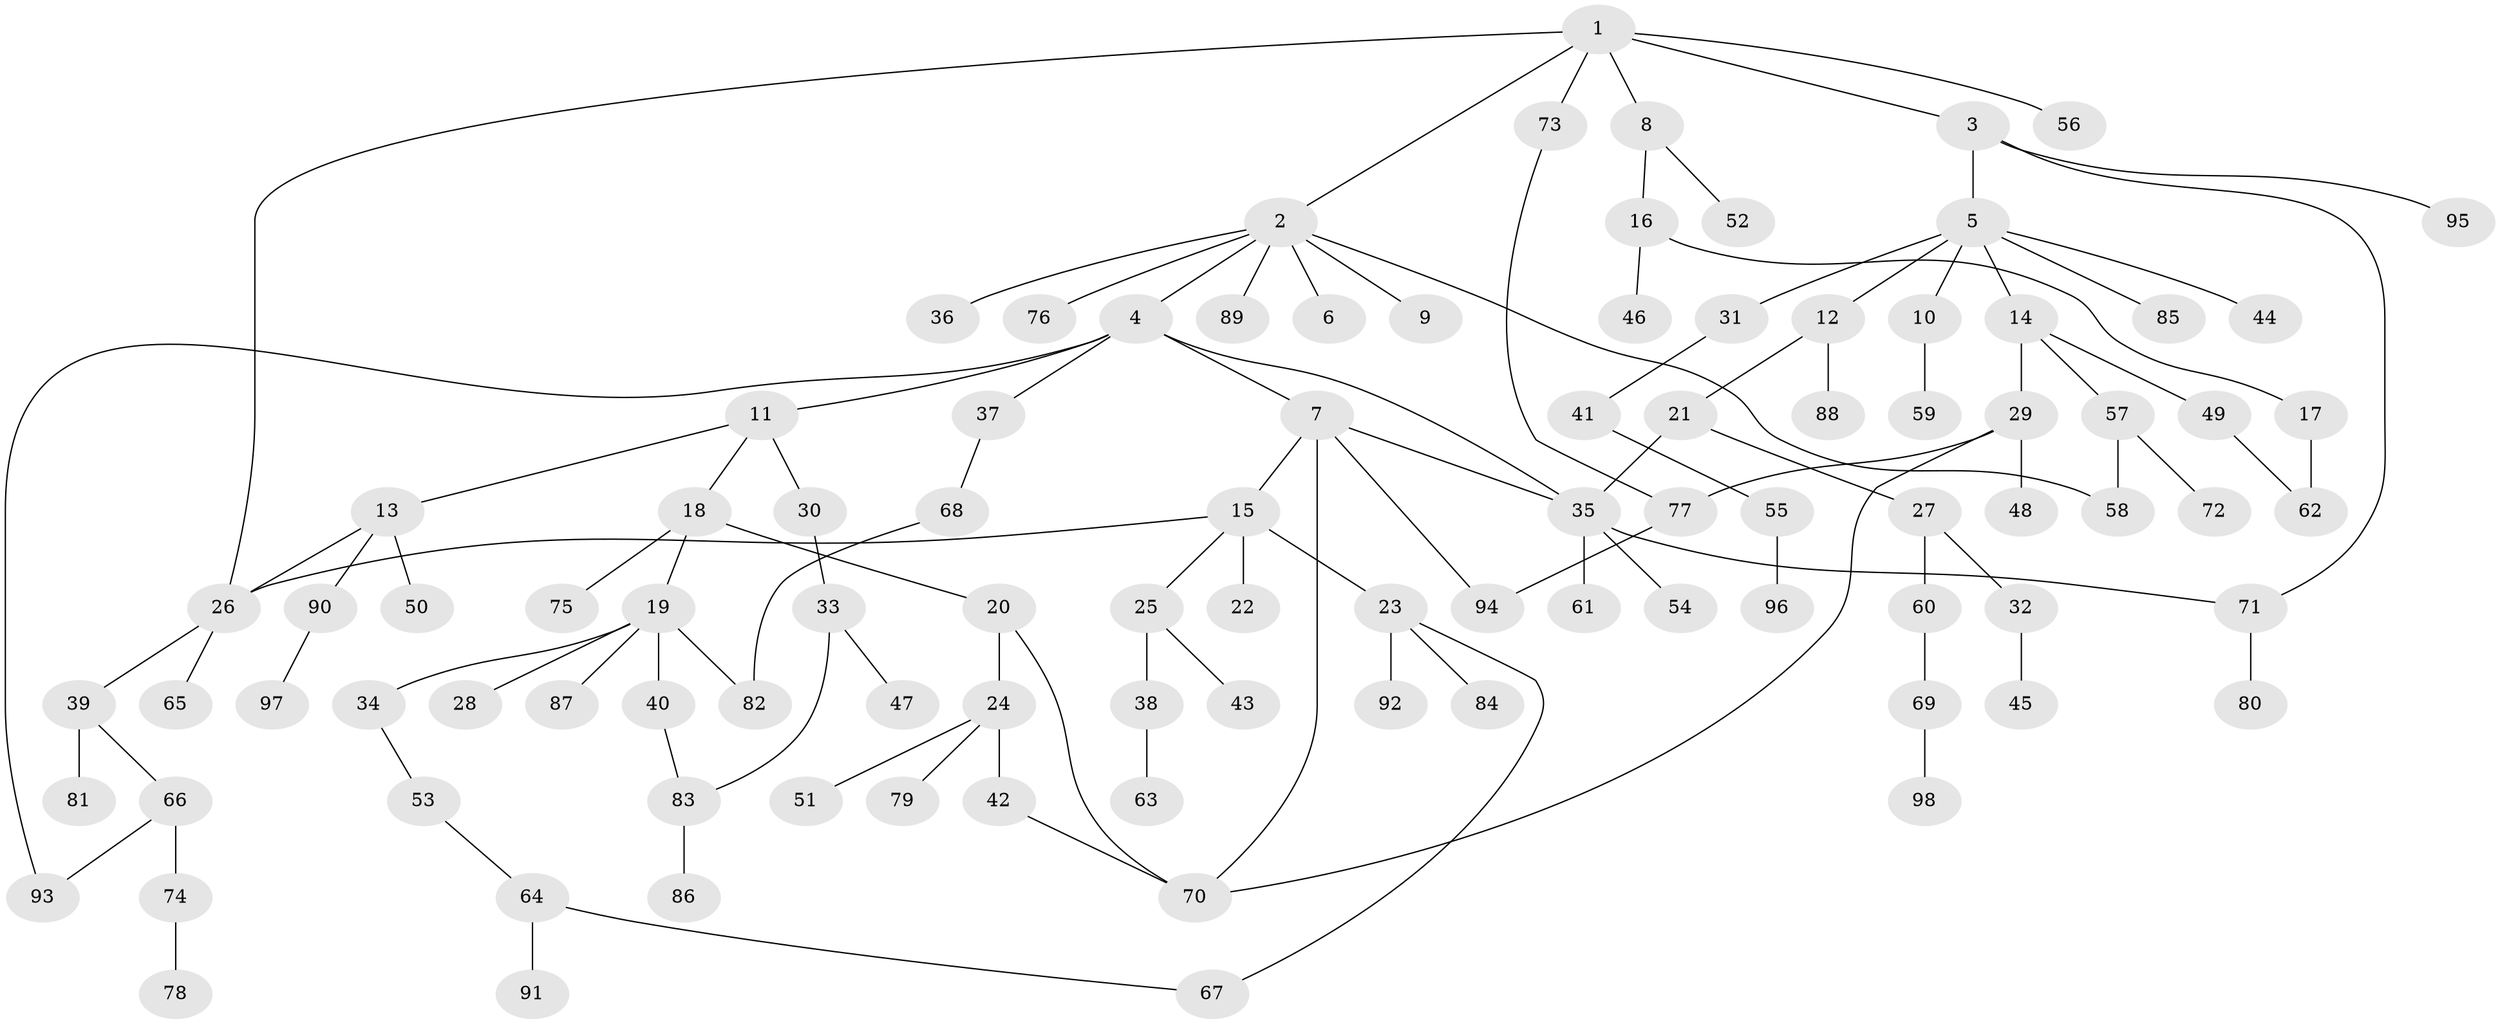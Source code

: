 // Generated by graph-tools (version 1.1) at 2025/10/02/27/25 16:10:56]
// undirected, 98 vertices, 113 edges
graph export_dot {
graph [start="1"]
  node [color=gray90,style=filled];
  1;
  2;
  3;
  4;
  5;
  6;
  7;
  8;
  9;
  10;
  11;
  12;
  13;
  14;
  15;
  16;
  17;
  18;
  19;
  20;
  21;
  22;
  23;
  24;
  25;
  26;
  27;
  28;
  29;
  30;
  31;
  32;
  33;
  34;
  35;
  36;
  37;
  38;
  39;
  40;
  41;
  42;
  43;
  44;
  45;
  46;
  47;
  48;
  49;
  50;
  51;
  52;
  53;
  54;
  55;
  56;
  57;
  58;
  59;
  60;
  61;
  62;
  63;
  64;
  65;
  66;
  67;
  68;
  69;
  70;
  71;
  72;
  73;
  74;
  75;
  76;
  77;
  78;
  79;
  80;
  81;
  82;
  83;
  84;
  85;
  86;
  87;
  88;
  89;
  90;
  91;
  92;
  93;
  94;
  95;
  96;
  97;
  98;
  1 -- 2;
  1 -- 3;
  1 -- 8;
  1 -- 26;
  1 -- 56;
  1 -- 73;
  2 -- 4;
  2 -- 6;
  2 -- 9;
  2 -- 36;
  2 -- 58;
  2 -- 76;
  2 -- 89;
  3 -- 5;
  3 -- 71;
  3 -- 95;
  4 -- 7;
  4 -- 11;
  4 -- 37;
  4 -- 93;
  4 -- 35;
  5 -- 10;
  5 -- 12;
  5 -- 14;
  5 -- 31;
  5 -- 44;
  5 -- 85;
  7 -- 15;
  7 -- 35;
  7 -- 70;
  7 -- 94;
  8 -- 16;
  8 -- 52;
  10 -- 59;
  11 -- 13;
  11 -- 18;
  11 -- 30;
  12 -- 21;
  12 -- 88;
  13 -- 50;
  13 -- 90;
  13 -- 26;
  14 -- 29;
  14 -- 49;
  14 -- 57;
  15 -- 22;
  15 -- 23;
  15 -- 25;
  15 -- 26;
  16 -- 17;
  16 -- 46;
  17 -- 62;
  18 -- 19;
  18 -- 20;
  18 -- 75;
  19 -- 28;
  19 -- 34;
  19 -- 40;
  19 -- 87;
  19 -- 82;
  20 -- 24;
  20 -- 70;
  21 -- 27;
  21 -- 35;
  23 -- 67;
  23 -- 84;
  23 -- 92;
  24 -- 42;
  24 -- 51;
  24 -- 79;
  25 -- 38;
  25 -- 43;
  26 -- 39;
  26 -- 65;
  27 -- 32;
  27 -- 60;
  29 -- 48;
  29 -- 77;
  29 -- 70;
  30 -- 33;
  31 -- 41;
  32 -- 45;
  33 -- 47;
  33 -- 83;
  34 -- 53;
  35 -- 54;
  35 -- 61;
  35 -- 71;
  37 -- 68;
  38 -- 63;
  39 -- 66;
  39 -- 81;
  40 -- 83;
  41 -- 55;
  42 -- 70;
  49 -- 62;
  53 -- 64;
  55 -- 96;
  57 -- 72;
  57 -- 58;
  60 -- 69;
  64 -- 91;
  64 -- 67;
  66 -- 74;
  66 -- 93;
  68 -- 82;
  69 -- 98;
  71 -- 80;
  73 -- 77;
  74 -- 78;
  77 -- 94;
  83 -- 86;
  90 -- 97;
}
